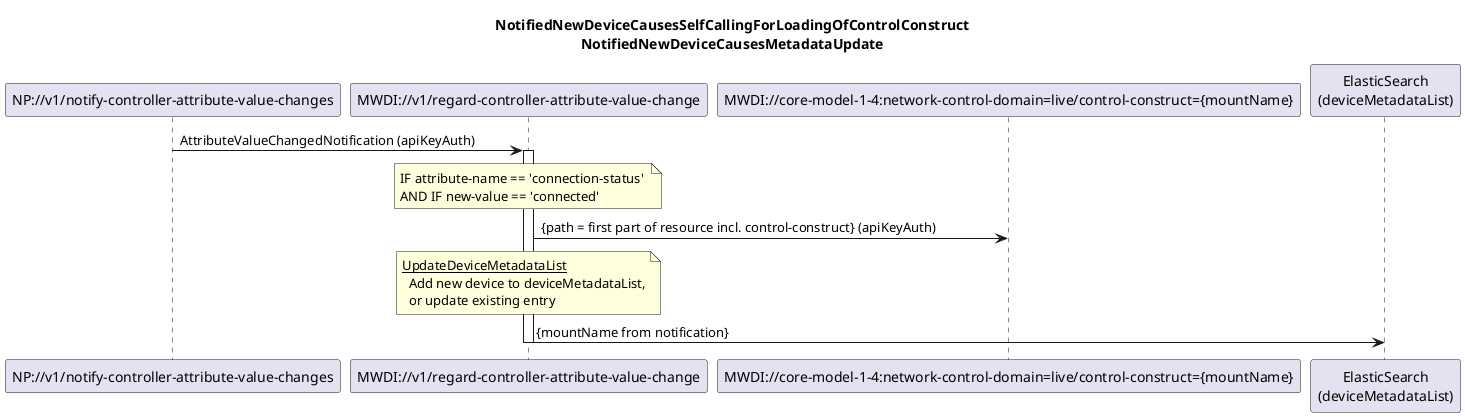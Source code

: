 @startuml 020_NotificationBasedDeviceListSyncAddUpdate
skinparam responseMessageBelowArrow true

title  
  NotifiedNewDeviceCausesSelfCallingForLoadingOfControlConstruct
  NotifiedNewDeviceCausesMetadataUpdate
end title

participant "NP://v1/notify-controller-attribute-value-changes" as subscription
participant "MWDI://v1/regard-controller-attribute-value-change" as regardNewDevice
participant "MWDI://core-model-1-4:network-control-domain=live/control-construct={mountName}" as liveControlConstruct
participant "ElasticSearch\n(deviceMetadataList)" as es

subscription -> regardNewDevice: AttributeValueChangedNotification (apiKeyAuth)
activate regardNewDevice

note over regardNewDevice
IF attribute-name == 'connection-status' 
AND IF new-value == 'connected'
end note

regardNewDevice -> liveControlConstruct: {path = first part of resource incl. control-construct} (apiKeyAuth)

note over regardNewDevice
  <u>UpdateDeviceMetadataList</u>
    Add new device to deviceMetadataList,
    or update existing entry
end note
regardNewDevice -> es: {mountName from notification}

deactivate regardNewDevice

@enduml